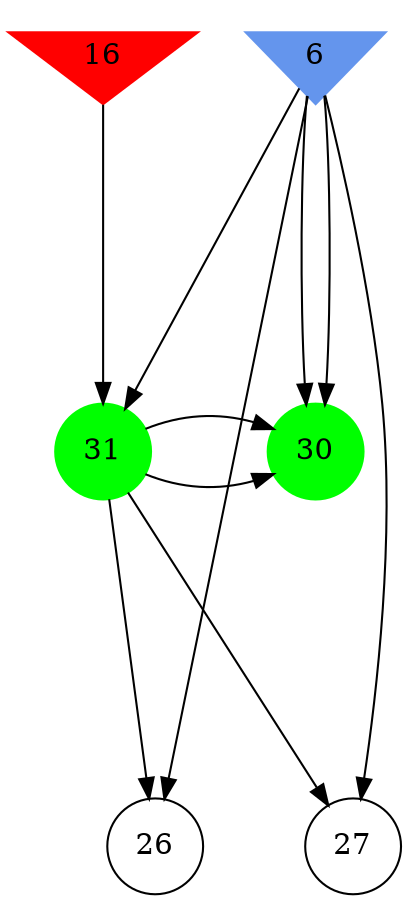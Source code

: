 digraph brain {
	ranksep=2.0;
	6 [shape=invtriangle,style=filled,color=cornflowerblue];
	16 [shape=invtriangle,style=filled,color=red];
	26 [shape=circle,color=black];
	27 [shape=circle,color=black];
	30 [shape=circle,style=filled,color=green];
	31 [shape=circle,style=filled,color=green];
	6	->	26;
	6	->	30;
	6	->	27;
	6	->	30;
	31	->	26;
	31	->	30;
	31	->	27;
	31	->	30;
	16	->	31;
	6	->	31;
	{ rank=same; 6; 16; }
	{ rank=same; 26; 27; }
	{ rank=same; 30; 31; }
}
